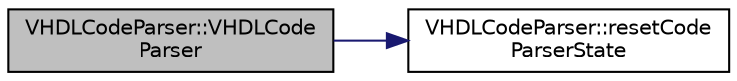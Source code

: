 digraph "VHDLCodeParser::VHDLCodeParser"
{
 // LATEX_PDF_SIZE
  edge [fontname="Helvetica",fontsize="10",labelfontname="Helvetica",labelfontsize="10"];
  node [fontname="Helvetica",fontsize="10",shape=record];
  rankdir="LR";
  Node1 [label="VHDLCodeParser::VHDLCode\lParser",height=0.2,width=0.4,color="black", fillcolor="grey75", style="filled", fontcolor="black",tooltip=" "];
  Node1 -> Node2 [color="midnightblue",fontsize="10",style="solid",fontname="Helvetica"];
  Node2 [label="VHDLCodeParser::resetCode\lParserState",height=0.2,width=0.4,color="black", fillcolor="white", style="filled",URL="$classVHDLCodeParser.html#a1cf6714e8a4aae409e2fa4b10bfe32ed",tooltip=" "];
}
